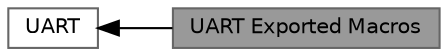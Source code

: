 digraph "UART Exported Macros"
{
 // INTERACTIVE_SVG=YES
 // LATEX_PDF_SIZE
  bgcolor="transparent";
  edge [fontname=Helvetica,fontsize=10,labelfontname=Helvetica,labelfontsize=10];
  node [fontname=Helvetica,fontsize=10,shape=box,height=0.2,width=0.4];
  rankdir=LR;
  Node2 [id="Node000002",label="UART",height=0.2,width=0.4,color="grey40", fillcolor="white", style="filled",URL="$group___u_a_r_t.html",tooltip="HAL UART module driver."];
  Node1 [id="Node000001",label="UART Exported Macros",height=0.2,width=0.4,color="gray40", fillcolor="grey60", style="filled", fontcolor="black",tooltip=" "];
  Node2->Node1 [shape=plaintext, dir="back", style="solid"];
}
